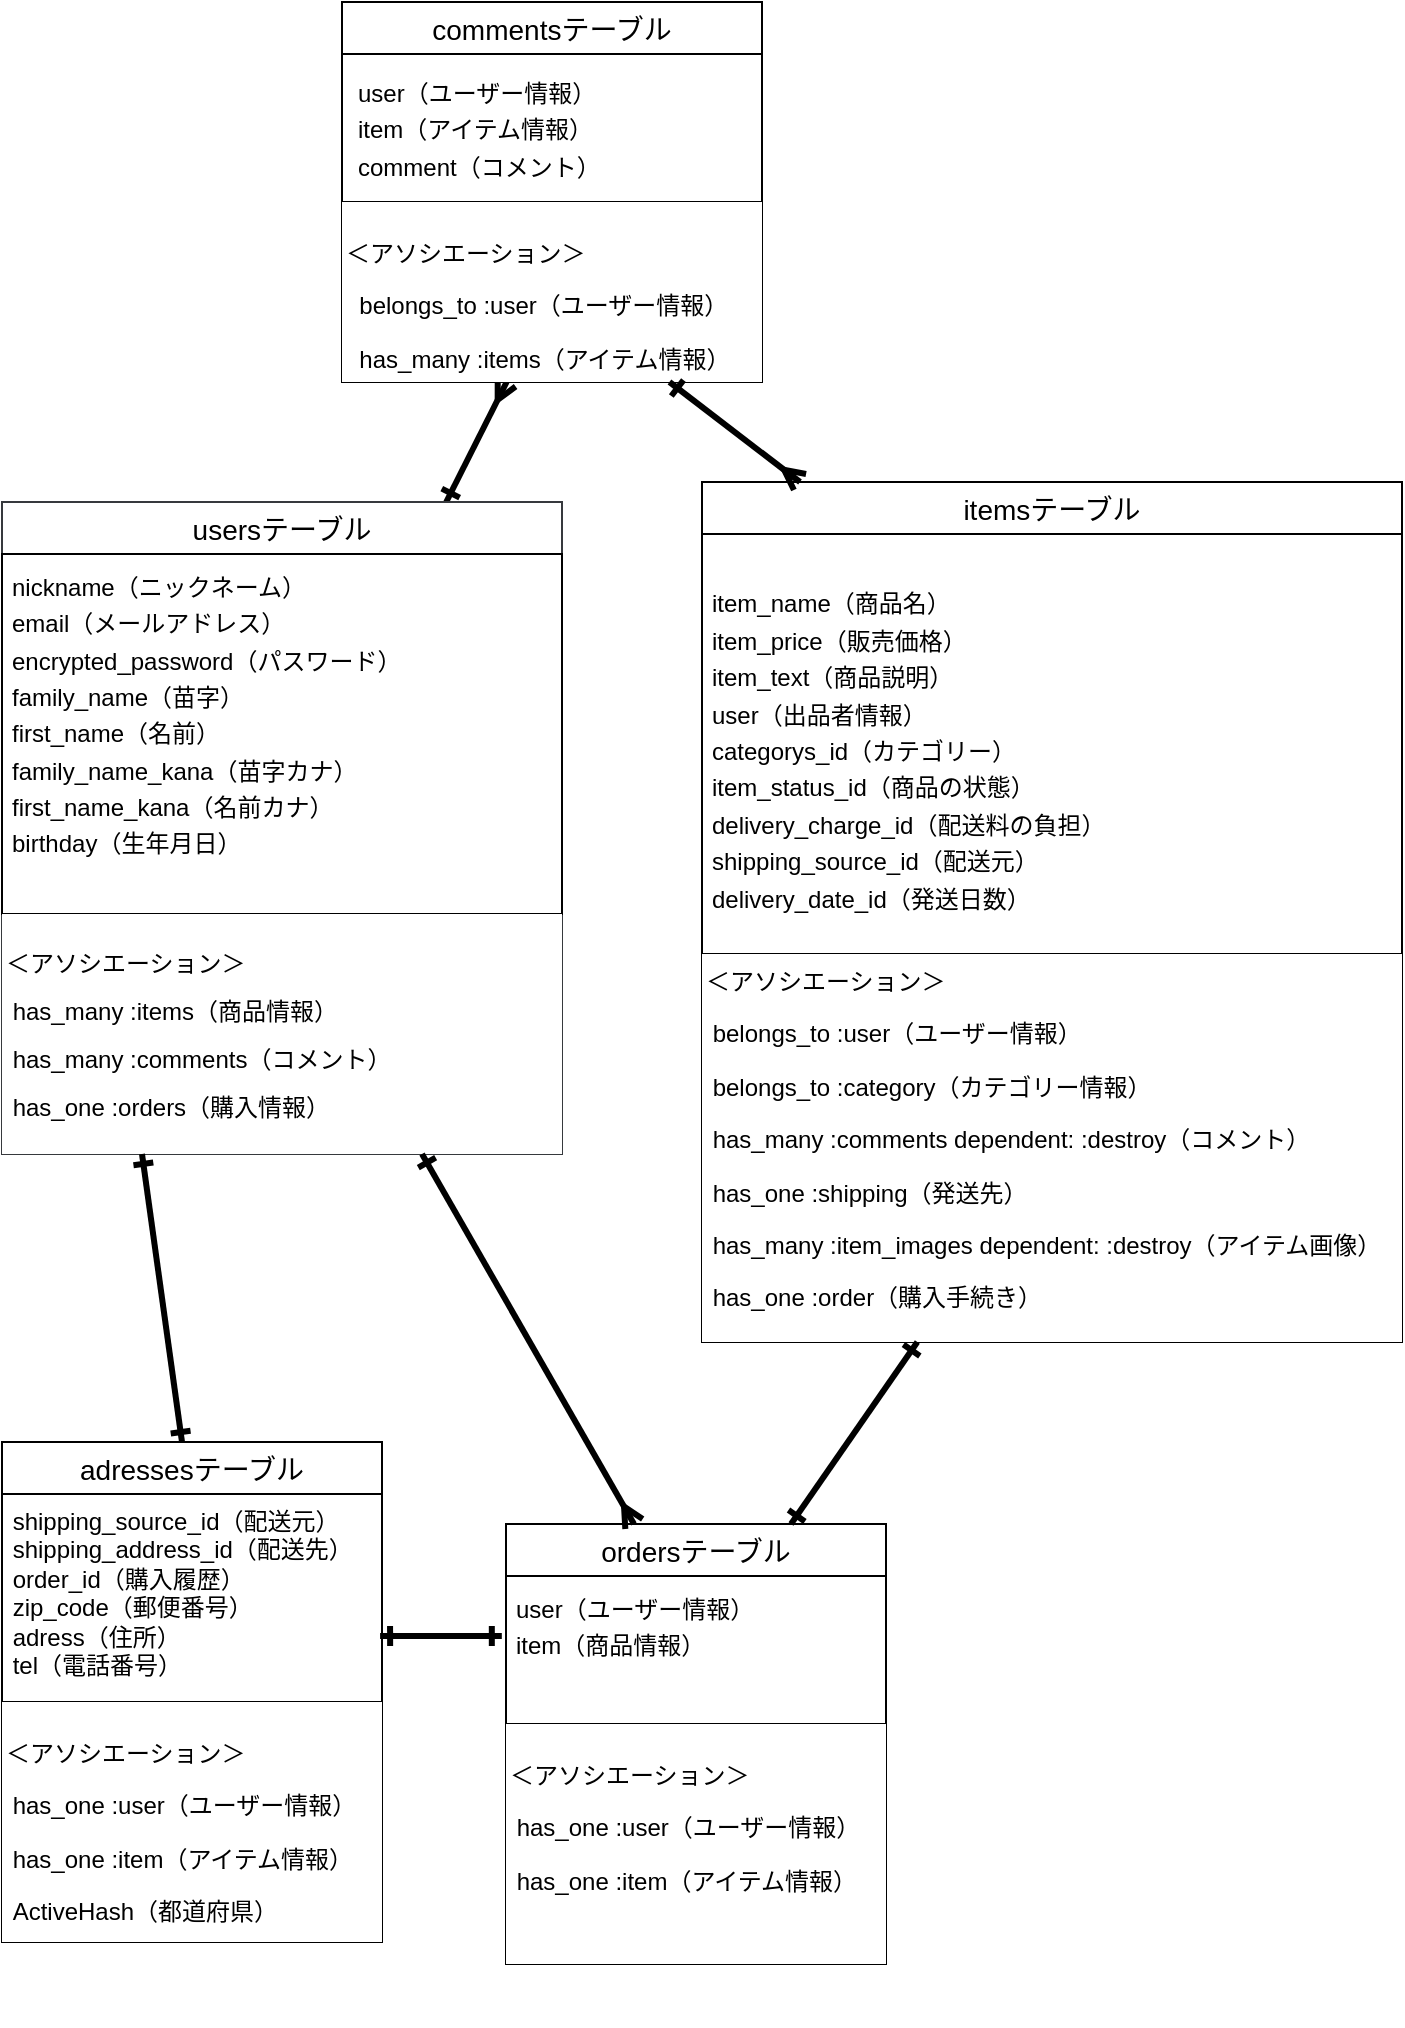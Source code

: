 <mxfile>
    <diagram id="itxwUqQJcCrAALwELdxe" name="ページ1">
        <mxGraphModel dx="414" dy="438" grid="1" gridSize="10" guides="1" tooltips="1" connect="1" arrows="1" fold="1" page="1" pageScale="1" pageWidth="2000" pageHeight="1500" background="#ffffff" math="0" shadow="0">
            <root>
                <mxCell id="0"/>
                <mxCell id="1" parent="0"/>
                <mxCell id="47" style="edgeStyle=none;html=1;strokeWidth=3;endArrow=ERmany;endFill=0;startArrow=ERone;startFill=0;strokeColor=#000000;" parent="1" source="2" target="30" edge="1">
                    <mxGeometry relative="1" as="geometry"/>
                </mxCell>
                <mxCell id="2" value="usersテーブル" style="swimlane;fontStyle=0;childLayout=stackLayout;horizontal=1;startSize=26;horizontalStack=0;resizeParent=1;resizeParentMax=0;resizeLast=0;collapsible=1;marginBottom=0;align=center;fontSize=14;fillColor=#FFFFFF;strokeColor=#36393d;fontColor=#000000;" parent="1" vertex="1">
                    <mxGeometry x="130" y="290" width="280" height="326" as="geometry"/>
                </mxCell>
                <mxCell id="6" value="&lt;table class=&quot;simple-table&quot; id=&quot;9bd185af-1321-4c39-ab8a-a43b24b46830&quot;&gt;&lt;tbody&gt;&lt;tr id=&quot;a2c3a442-52ed-4d08-809d-d97ec05c8d3c&quot;&gt;&lt;td style=&quot;width:248.0px&quot; class=&quot;&quot; id=&quot;:SyN&quot;&gt;nickname（ニックネーム）&lt;/td&gt;&lt;/tr&gt;&lt;tr id=&quot;347a06f4-fe62-43ce-8f1f-9031ac4db5f0&quot;&gt;&lt;td style=&quot;width:248.0px&quot; class=&quot;&quot; id=&quot;:SyN&quot;&gt;email（メールアドレス）&lt;/td&gt;&lt;/tr&gt;&lt;tr id=&quot;c9671967-ed56-4b54-a96a-01b75f40e549&quot;&gt;&lt;td style=&quot;width:248.0px&quot; class=&quot;&quot; id=&quot;:SyN&quot;&gt;encrypted_password（パスワード）&lt;/td&gt;&lt;/tr&gt;&lt;tr id=&quot;ae64fb5e-827f-4219-a7c3-fcb88f4b489c&quot;&gt;&lt;td style=&quot;width:248.0px&quot; class=&quot;&quot; id=&quot;:SyN&quot;&gt;family_name（苗字）&lt;/td&gt;&lt;/tr&gt;&lt;tr id=&quot;817beb4f-c22e-435a-bb0d-8ec43aee03ff&quot;&gt;&lt;td style=&quot;width:248.0px&quot; class=&quot;&quot; id=&quot;:SyN&quot;&gt;first_name（名前）&lt;/td&gt;&lt;/tr&gt;&lt;tr id=&quot;5f4b0c21-7f36-498a-b97f-b03def7bd669&quot;&gt;&lt;td style=&quot;width:248.0px&quot; class=&quot;&quot; id=&quot;:SyN&quot;&gt;family_name_kana（苗字カナ）&lt;/td&gt;&lt;/tr&gt;&lt;tr id=&quot;3c18e8ee-b369-42ff-94bb-101354c91507&quot;&gt;&lt;td style=&quot;width:248.0px&quot; class=&quot;&quot; id=&quot;:SyN&quot;&gt;first_name_kana（名前カナ）&lt;/td&gt;&lt;/tr&gt;&lt;tr id=&quot;883e62f7-6aa8-416e-98df-8fdb998d4b7d&quot;&gt;&lt;td style=&quot;width:248.0px&quot; class=&quot;&quot; id=&quot;:SyN&quot;&gt;birthday（生年月日）&lt;br&gt;&lt;/td&gt;&lt;/tr&gt;&lt;tr id=&quot;df58a1e7-67f0-466e-8d68-42b73c981189&quot;&gt;&lt;td style=&quot;width:248.0px&quot; class=&quot;&quot; id=&quot;:SyN&quot;&gt;&lt;br&gt;&lt;/td&gt;&lt;/tr&gt;&lt;/tbody&gt;&lt;/table&gt;" style="text;html=1;align=left;verticalAlign=middle;resizable=0;points=[];autosize=1;strokeColor=#000000;fillColor=#FFFFFF;fontColor=#000000;" parent="2" vertex="1">
                    <mxGeometry y="26" width="280" height="180" as="geometry"/>
                </mxCell>
                <mxCell id="8" value="&lt;p style=&quot;line-height: 100%;&quot;&gt;＜アソシエーション＞&lt;/p&gt;&lt;p style=&quot;line-height: 100%;&quot;&gt;&lt;span style=&quot;background-color: initial;&quot;&gt;&amp;nbsp;has_many :items（商品情報）&lt;/span&gt;&lt;/p&gt;&lt;p style=&quot;line-height: 100%;&quot;&gt;&lt;span style=&quot;background-color: initial;&quot;&gt;&amp;nbsp;has_many :comments（コメント）&lt;/span&gt;&lt;/p&gt;&lt;p style=&quot;line-height: 100%;&quot;&gt;&lt;span style=&quot;background-color: initial;&quot;&gt;&amp;nbsp;has_one :orders（購入情報）&lt;/span&gt;&lt;/p&gt;&lt;ul&gt;&lt;br&gt;&lt;/ul&gt;" style="text;whiteSpace=wrap;html=1;align=left;fillColor=#FFFFFF;fontColor=#000000;" parent="2" vertex="1">
                    <mxGeometry y="206" width="280" height="120" as="geometry"/>
                </mxCell>
                <mxCell id="9" value="itemsテーブル" style="swimlane;fontStyle=0;childLayout=stackLayout;horizontal=1;startSize=26;horizontalStack=0;resizeParent=1;resizeParentMax=0;resizeLast=0;collapsible=1;marginBottom=0;align=center;fontSize=14;labelBackgroundColor=none;fillColor=#FFFFFF;strokeColor=#000000;fontColor=#000000;" parent="1" vertex="1">
                    <mxGeometry x="480" y="280" width="350" height="430" as="geometry"/>
                </mxCell>
                <mxCell id="13" value="&lt;table class=&quot;simple-table&quot; id=&quot;9a7cc304-3847-4f00-a9ed-811c806cf954&quot;&gt;&lt;tbody&gt;&lt;tr id=&quot;3b96ffc5-64da-47e9-abd5-0d5507f8c19a&quot;&gt;&lt;td class=&quot;&quot; id=&quot;vu{n&quot;&gt;&lt;br&gt;&lt;/td&gt;&lt;/tr&gt;&lt;tr id=&quot;43dcb5e8-5552-48d1-b47e-220558d236a5&quot;&gt;&lt;td class=&quot;&quot; id=&quot;vu{n&quot;&gt;item_name（商品名）&lt;br&gt;&lt;/td&gt;&lt;/tr&gt;&lt;tr id=&quot;debb0203-9aca-460e-8576-4602e0dbab65&quot;&gt;&lt;td class=&quot;&quot; id=&quot;vu{n&quot;&gt;item_price（販売価格）&lt;/td&gt;&lt;/tr&gt;&lt;tr id=&quot;758f6579-4fbc-4e43-8bb4-dc5b455c6961&quot;&gt;&lt;td class=&quot;&quot; id=&quot;vu{n&quot;&gt;item_text（商品説明）&lt;/td&gt;&lt;/tr&gt;&lt;tr id=&quot;11010e3c-c81a-4ddd-b29f-d964ffeb25b9&quot;&gt;&lt;td class=&quot;&quot; id=&quot;vu{n&quot;&gt;user（出品者情報）&lt;/td&gt;&lt;/tr&gt;&lt;tr id=&quot;b06888b5-f8ec-49d3-b815-4976b4145e6b&quot;&gt;&lt;td class=&quot;&quot; id=&quot;vu{n&quot;&gt;categorys_id（カテゴリー）&lt;/td&gt;&lt;/tr&gt;&lt;tr id=&quot;891c4286-ed3c-4d7b-8454-55babdb7688a&quot;&gt;&lt;td class=&quot;&quot; id=&quot;vu{n&quot;&gt;item_status_id（商品の状態）&lt;/td&gt;&lt;/tr&gt;&lt;tr id=&quot;8d8f02b4-ef6b-4844-b88c-77c38623eb8f&quot;&gt;&lt;td class=&quot;&quot; id=&quot;vu{n&quot;&gt;delivery_charge_id（配送料の負担）&lt;br&gt;&lt;/td&gt;&lt;/tr&gt;&lt;tr id=&quot;d8748a6d-9999-439e-844c-7c4507fe39d4&quot;&gt;&lt;td class=&quot;&quot; id=&quot;vu{n&quot;&gt;shipping_source_id（配送元）&lt;/td&gt;&lt;/tr&gt;&lt;tr id=&quot;c3923b78-37af-4104-9fef-0c94515a2d20&quot;&gt;&lt;td class=&quot;&quot; id=&quot;vu{n&quot;&gt;delivery_date_id（発送日数）&lt;br&gt;&lt;/td&gt;&lt;/tr&gt;&lt;/tbody&gt;&lt;/table&gt;" style="text;whiteSpace=wrap;html=1;fillColor=#FFFFFF;fontColor=#000000;strokeColor=#000000;" parent="9" vertex="1">
                    <mxGeometry y="26" width="350" height="210" as="geometry"/>
                </mxCell>
                <mxCell id="15" value="&lt;span style=&quot;background-color: initial;&quot;&gt;＜アソシエーション＞&lt;/span&gt;&lt;br&gt;&lt;p&gt;&lt;span style=&quot;background-color: initial;&quot;&gt;&amp;nbsp;belongs_to :user（ユーザー情報）&lt;/span&gt;&lt;/p&gt;&lt;p&gt;&lt;span style=&quot;background-color: initial;&quot;&gt;&amp;nbsp;belongs_to :category（カテゴリー情報）&lt;/span&gt;&lt;/p&gt;&lt;p&gt;&lt;span style=&quot;background-color: initial;&quot;&gt;&amp;nbsp;has_many :comments dependent: :destroy（コメント）&lt;/span&gt;&lt;/p&gt;&lt;p&gt;&lt;span style=&quot;background-color: initial;&quot;&gt;&amp;nbsp;has_one :shipping（発送先）&lt;/span&gt;&lt;/p&gt;&lt;p&gt;&lt;span style=&quot;background-color: initial;&quot;&gt;&amp;nbsp;has_many :item_images dependent: :destroy（アイテム画像）&lt;/span&gt;&lt;/p&gt;&lt;p&gt;&lt;span style=&quot;background-color: initial;&quot;&gt;&amp;nbsp;has_one :order（購入手続き）&lt;/span&gt;&lt;/p&gt;&lt;ul&gt;&lt;br&gt;&lt;/ul&gt;" style="text;whiteSpace=wrap;html=1;fillColor=#FFFFFF;fontColor=#000000;" parent="9" vertex="1">
                    <mxGeometry y="236" width="350" height="194" as="geometry"/>
                </mxCell>
                <mxCell id="28" value="commentsテーブル" style="swimlane;fontStyle=0;childLayout=stackLayout;horizontal=1;startSize=26;horizontalStack=0;resizeParent=1;resizeParentMax=0;resizeLast=0;collapsible=1;marginBottom=0;align=center;fontSize=14;labelBackgroundColor=none;fillColor=#FFFFFF;fontColor=#000000;strokeColor=#000000;" parent="1" vertex="1">
                    <mxGeometry x="300" y="40" width="210" height="190" as="geometry"/>
                </mxCell>
                <mxCell id="29" value="&lt;table class=&quot;simple-table&quot; id=&quot;c509d5a9-f7ad-4049-bf6b-777b817cd967&quot;&gt;&lt;tbody&gt;&lt;tr id=&quot;bf407236-3a15-47e2-b883-bbe2dec5cac5&quot;&gt;&lt;td class=&quot;&quot; id=&quot;Rrp]&quot;&gt;&lt;table class=&quot;simple-table&quot; id=&quot;ad13900e-d3d5-4ed6-9904-28c253aa5c77&quot;&gt;&lt;tbody&gt;&lt;tr id=&quot;0867d54f-12ea-450c-b671-ce803147a73a&quot;&gt;&lt;td class=&quot;&quot; id=&quot;yyKo&quot;&gt;user（ユーザー情報）&lt;/td&gt;&lt;/tr&gt;&lt;tr id=&quot;1a4134fa-0805-4bf7-b97c-988c83944608&quot;&gt;&lt;td class=&quot;&quot; id=&quot;yyKo&quot;&gt;item（アイテム情報）&lt;/td&gt;&lt;/tr&gt;&lt;tr id=&quot;e5e97692-99c2-4f89-9fce-9b92ee96914a&quot;&gt;&lt;td class=&quot;&quot; id=&quot;yyKo&quot;&gt;comment（コメント）&lt;br&gt;&lt;/td&gt;&lt;/tr&gt;&lt;/tbody&gt;&lt;/table&gt;&lt;/td&gt;&lt;/tr&gt;&lt;/tbody&gt;&lt;/table&gt;" style="text;whiteSpace=wrap;html=1;fontColor=#000000;fillColor=#FFFFFF;strokeColor=#000000;" parent="28" vertex="1">
                    <mxGeometry y="26" width="210" height="74" as="geometry"/>
                </mxCell>
                <mxCell id="30" value="&lt;p&gt;＜アソシエーション＞&lt;/p&gt;&lt;p&gt;&lt;span style=&quot;background-color: initial;&quot;&gt;&amp;nbsp;&amp;nbsp;&lt;/span&gt;belongs_to :user（ユーザー情報）&lt;span style=&quot;background-color: initial;&quot;&gt;&amp;nbsp;&lt;/span&gt;&lt;/p&gt;&lt;p&gt;&lt;span style=&quot;background-color: initial;&quot;&gt;&amp;nbsp;&amp;nbsp;&lt;/span&gt;has_many :items&lt;span style=&quot;background-color: initial;&quot;&gt;（&lt;/span&gt;アイテム情報&lt;span style=&quot;background-color: initial;&quot;&gt;）&lt;/span&gt;&lt;/p&gt;&lt;ul&gt;&lt;br&gt;&lt;/ul&gt;" style="text;whiteSpace=wrap;html=1;fontColor=#000000;fillColor=#FFFFFF;" parent="28" vertex="1">
                    <mxGeometry y="100" width="210" height="90" as="geometry"/>
                </mxCell>
                <mxCell id="32" value="ordersテーブル" style="swimlane;fontStyle=0;childLayout=stackLayout;horizontal=1;startSize=26;horizontalStack=0;resizeParent=1;resizeParentMax=0;resizeLast=0;collapsible=1;marginBottom=0;align=center;fontSize=14;labelBackgroundColor=none;fillColor=#FFFFFF;fontColor=#000000;strokeColor=#000000;" parent="1" vertex="1">
                    <mxGeometry x="382" y="801" width="190" height="220" as="geometry"/>
                </mxCell>
                <mxCell id="33" value="&lt;table class=&quot;simple-table&quot; id=&quot;aae80b6b-5214-410b-8553-2ab5dd075ec1&quot;&gt;&lt;tbody&gt;&lt;tr id=&quot;569cf191-d3e3-4ce4-a55a-6c4508a633c4&quot;&gt;&lt;td style=&quot;width:216.194px&quot; class=&quot;&quot; id=&quot;rI|{&quot;&gt;user（ユーザー情報）&lt;/td&gt;&lt;/tr&gt;&lt;tr id=&quot;abfe6f39-1a55-4f2b-89d5-2dca5d783e0a&quot;&gt;&lt;td style=&quot;width:216.194px&quot; class=&quot;&quot; id=&quot;rI|{&quot;&gt;item（商品情報）&lt;/td&gt;&lt;/tr&gt;&lt;tr id=&quot;126269a5-fd21-4734-b726-af98a0aaa4be&quot;&gt;&lt;td style=&quot;width:216.194px&quot; class=&quot;&quot; id=&quot;rI|{&quot;&gt;&lt;br&gt;&lt;/td&gt;&lt;/tr&gt;&lt;/tbody&gt;&lt;/table&gt;" style="text;whiteSpace=wrap;html=1;fillColor=#FFFFFF;fontColor=#000000;strokeColor=#000000;" parent="32" vertex="1">
                    <mxGeometry y="26" width="190" height="74" as="geometry"/>
                </mxCell>
                <mxCell id="42" value="&lt;p&gt;＜アソシエーション＞&lt;/p&gt;&lt;p&gt;&lt;span style=&quot;background-color: initial;&quot;&gt;&amp;nbsp;has_one :user（ユーザー情報）&lt;/span&gt;&lt;/p&gt;&lt;p&gt;&lt;span style=&quot;background-color: initial;&quot;&gt;&amp;nbsp;has_one :item（アイテム情報）&lt;/span&gt;&lt;/p&gt;&lt;p&gt;&lt;br&gt;&lt;/p&gt;&lt;ul&gt;&lt;br&gt;&lt;/ul&gt;" style="text;whiteSpace=wrap;html=1;fillColor=#FFFFFF;fontColor=#000000;" parent="32" vertex="1">
                    <mxGeometry y="100" width="190" height="120" as="geometry"/>
                </mxCell>
                <mxCell id="48" style="edgeStyle=none;html=1;strokeWidth=3;endArrow=ERmany;endFill=0;startArrow=ERone;startFill=0;strokeColor=#000000;exitX=0.75;exitY=1;exitDx=0;exitDy=0;" parent="1" source="8" edge="1">
                    <mxGeometry relative="1" as="geometry">
                        <mxPoint x="350" y="620" as="sourcePoint"/>
                        <mxPoint x="446" y="801" as="targetPoint"/>
                    </mxGeometry>
                </mxCell>
                <mxCell id="49" style="edgeStyle=none;html=1;strokeWidth=3;endArrow=ERmany;endFill=0;startArrow=ERone;startFill=0;entryX=0.14;entryY=0;entryDx=0;entryDy=0;entryPerimeter=0;strokeColor=#000000;" parent="1" source="30" target="9" edge="1">
                    <mxGeometry relative="1" as="geometry">
                        <mxPoint x="500.001" y="225" as="sourcePoint"/>
                        <mxPoint x="535.271" y="160" as="targetPoint"/>
                    </mxGeometry>
                </mxCell>
                <mxCell id="54" style="edgeStyle=none;html=1;exitX=0.75;exitY=0;exitDx=0;exitDy=0;strokeWidth=3;startArrow=ERone;startFill=0;endArrow=ERone;endFill=0;strokeColor=#000000;" parent="1" source="32" target="15" edge="1">
                    <mxGeometry relative="1" as="geometry">
                        <mxPoint x="560.0" y="770" as="sourcePoint"/>
                        <mxPoint x="662.09" y="770.48" as="targetPoint"/>
                    </mxGeometry>
                </mxCell>
                <mxCell id="58" value="adressesテーブル" style="swimlane;fontStyle=0;childLayout=stackLayout;horizontal=1;startSize=26;horizontalStack=0;resizeParent=1;resizeParentMax=0;resizeLast=0;collapsible=1;marginBottom=0;align=center;fontSize=14;labelBackgroundColor=none;fillColor=#FFFFFF;fontColor=#000000;strokeColor=#000000;" parent="1" vertex="1">
                    <mxGeometry x="130" y="760" width="190" height="250" as="geometry"/>
                </mxCell>
                <mxCell id="63" style="edgeStyle=none;html=1;exitX=0.5;exitY=1;exitDx=0;exitDy=0;" edge="1" parent="58" source="59" target="60">
                    <mxGeometry relative="1" as="geometry"/>
                </mxCell>
                <mxCell id="59" value="&lt;div&gt;&amp;nbsp;shipping_source_id（配送元）&lt;/div&gt;&lt;div&gt;&amp;nbsp;shipping_address_id（配送先）&lt;/div&gt;&lt;div&gt;&amp;nbsp;order_id（購入履歴）&lt;/div&gt;&lt;div&gt;&amp;nbsp;zip_code（郵便番号）&lt;/div&gt;&lt;div&gt;&amp;nbsp;adress（住所）&lt;/div&gt;&lt;div&gt;&amp;nbsp;tel（電話番号）&lt;/div&gt;" style="text;whiteSpace=wrap;html=1;fillColor=#FFFFFF;fontColor=#000000;strokeColor=#000000;" parent="58" vertex="1">
                    <mxGeometry y="26" width="190" height="104" as="geometry"/>
                </mxCell>
                <mxCell id="60" value="&lt;p&gt;＜アソシエーション＞&lt;/p&gt;&lt;p&gt;&lt;span style=&quot;background-color: initial;&quot;&gt;&amp;nbsp;has_one :user（ユーザー情報）&lt;/span&gt;&lt;/p&gt;&lt;p&gt;&lt;span style=&quot;background-color: initial;&quot;&gt;&amp;nbsp;has_one :item（アイテム情報）&lt;/span&gt;&lt;/p&gt;&lt;p&gt;&lt;span style=&quot;background-color: initial;&quot;&gt;&amp;nbsp;ActiveHash（都道府県）&lt;/span&gt;&lt;/p&gt;&lt;ul&gt;&lt;br&gt;&lt;/ul&gt;" style="text;whiteSpace=wrap;html=1;fillColor=#FFFFFF;fontColor=#000000;" parent="58" vertex="1">
                    <mxGeometry y="130" width="190" height="120" as="geometry"/>
                </mxCell>
                <mxCell id="61" style="edgeStyle=none;html=1;exitX=0.75;exitY=0;exitDx=0;exitDy=0;strokeWidth=3;startArrow=ERone;startFill=0;endArrow=ERone;endFill=0;strokeColor=#000000;entryX=0.25;entryY=1;entryDx=0;entryDy=0;" parent="1" target="8" edge="1">
                    <mxGeometry relative="1" as="geometry">
                        <mxPoint x="220" y="760" as="sourcePoint"/>
                        <mxPoint x="283.168" y="669" as="targetPoint"/>
                    </mxGeometry>
                </mxCell>
                <mxCell id="62" style="edgeStyle=none;html=1;exitX=0.995;exitY=0.683;exitDx=0;exitDy=0;strokeWidth=3;startArrow=ERone;startFill=0;endArrow=ERone;endFill=0;strokeColor=#000000;entryX=-0.011;entryY=0.405;entryDx=0;entryDy=0;entryPerimeter=0;exitPerimeter=0;" parent="1" source="59" target="33" edge="1">
                    <mxGeometry relative="1" as="geometry">
                        <mxPoint x="320" y="861" as="sourcePoint"/>
                        <mxPoint x="383.168" y="770" as="targetPoint"/>
                    </mxGeometry>
                </mxCell>
            </root>
        </mxGraphModel>
    </diagram>
</mxfile>